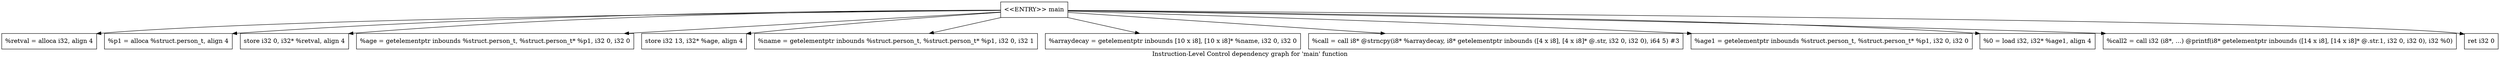 digraph "Instruction-Level Control dependency graph for 'main' function" {
	label="Instruction-Level Control dependency graph for 'main' function";

	Node0x845c540 [shape=record,label="{\<\<ENTRY\>\> main}"];
	Node0x845c540 -> Node0x845c5d0;
	Node0x845c540 -> Node0x845c660;
	Node0x845c540 -> Node0x845c730;
	Node0x845c540 -> Node0x845c700;
	Node0x845c540 -> Node0x845c6d0;
	Node0x845c540 -> Node0x845c950;
	Node0x845c540 -> Node0x845c9c0;
	Node0x845c540 -> Node0x845ca30;
	Node0x845c540 -> Node0x845cb30;
	Node0x845c540 -> Node0x845c8c0;
	Node0x845c540 -> Node0x845ccb0;
	Node0x845c540 -> Node0x845cd20;
	Node0x845c5d0 [shape=record,label="{  %retval = alloca i32, align 4}"];
	Node0x845c660 [shape=record,label="{  %p1 = alloca %struct.person_t, align 4}"];
	Node0x845c730 [shape=record,label="{  store i32 0, i32* %retval, align 4}"];
	Node0x845c700 [shape=record,label="{  %age = getelementptr inbounds %struct.person_t, %struct.person_t* %p1, i32 0, i32 0}"];
	Node0x845c6d0 [shape=record,label="{  store i32 13, i32* %age, align 4}"];
	Node0x845c950 [shape=record,label="{  %name = getelementptr inbounds %struct.person_t, %struct.person_t* %p1, i32 0, i32 1}"];
	Node0x845c9c0 [shape=record,label="{  %arraydecay = getelementptr inbounds [10 x i8], [10 x i8]* %name, i32 0, i32 0}"];
	Node0x845ca30 [shape=record,label="{  %call = call i8* @strncpy(i8* %arraydecay, i8* getelementptr inbounds ([4 x i8], [4 x i8]* @.str, i32 0, i32 0), i64 5) #3}"];
	Node0x845cb30 [shape=record,label="{  %age1 = getelementptr inbounds %struct.person_t, %struct.person_t* %p1, i32 0, i32 0}"];
	Node0x845c8c0 [shape=record,label="{  %0 = load i32, i32* %age1, align 4}"];
	Node0x845ccb0 [shape=record,label="{  %call2 = call i32 (i8*, ...) @printf(i8* getelementptr inbounds ([14 x i8], [14 x i8]* @.str.1, i32 0, i32 0), i32 %0)}"];
	Node0x845cd20 [shape=record,label="{  ret i32 0}"];
}
